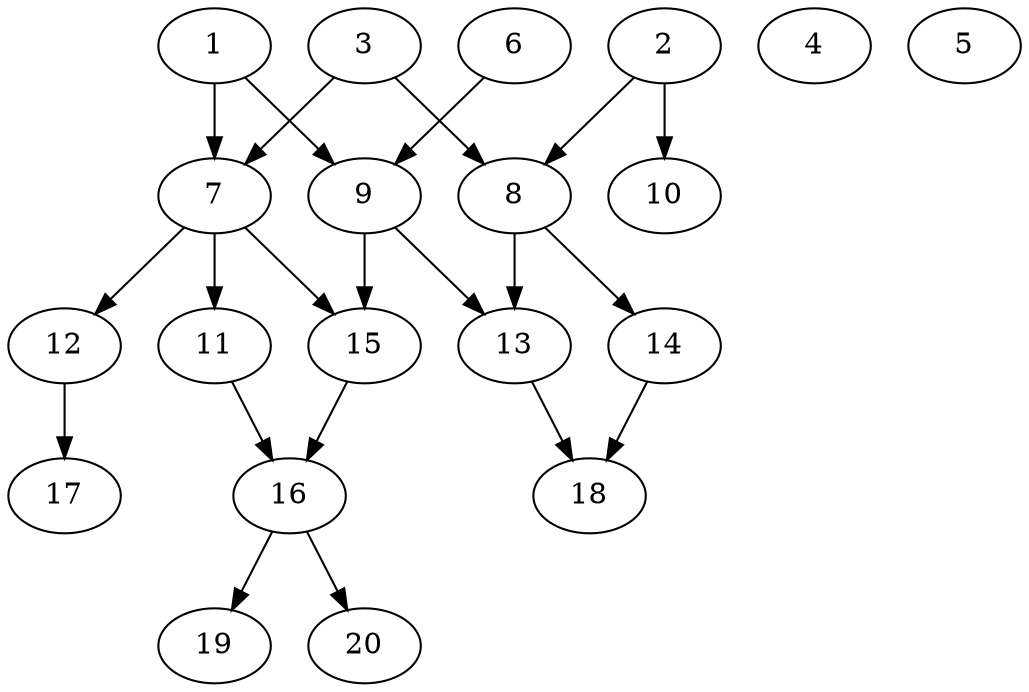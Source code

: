 // DAG automatically generated by daggen at Sat Jul 27 15:38:13 2019
// ./daggen --dot -n 20 --ccr 0.4 --fat 0.6 --regular 0.5 --density 0.4 --mindata 5242880 --maxdata 52428800 
digraph G {
  1 [size="117153280", alpha="0.09", expect_size="46861312"] 
  1 -> 7 [size ="46861312"]
  1 -> 9 [size ="46861312"]
  2 [size="41843200", alpha="0.07", expect_size="16737280"] 
  2 -> 8 [size ="16737280"]
  2 -> 10 [size ="16737280"]
  3 [size="45150720", alpha="0.03", expect_size="18060288"] 
  3 -> 7 [size ="18060288"]
  3 -> 8 [size ="18060288"]
  4 [size="110428160", alpha="0.04", expect_size="44171264"] 
  5 [size="55703040", alpha="0.03", expect_size="22281216"] 
  6 [size="102254080", alpha="0.02", expect_size="40901632"] 
  6 -> 9 [size ="40901632"]
  7 [size="106700800", alpha="0.05", expect_size="42680320"] 
  7 -> 11 [size ="42680320"]
  7 -> 12 [size ="42680320"]
  7 -> 15 [size ="42680320"]
  8 [size="37498880", alpha="0.15", expect_size="14999552"] 
  8 -> 13 [size ="14999552"]
  8 -> 14 [size ="14999552"]
  9 [size="107182080", alpha="0.07", expect_size="42872832"] 
  9 -> 13 [size ="42872832"]
  9 -> 15 [size ="42872832"]
  10 [size="127997440", alpha="0.09", expect_size="51198976"] 
  11 [size="55104000", alpha="0.16", expect_size="22041600"] 
  11 -> 16 [size ="22041600"]
  12 [size="109450240", alpha="0.05", expect_size="43780096"] 
  12 -> 17 [size ="43780096"]
  13 [size="34160640", alpha="0.12", expect_size="13664256"] 
  13 -> 18 [size ="13664256"]
  14 [size="53329920", alpha="0.17", expect_size="21331968"] 
  14 -> 18 [size ="21331968"]
  15 [size="76864000", alpha="0.16", expect_size="30745600"] 
  15 -> 16 [size ="30745600"]
  16 [size="95953920", alpha="0.08", expect_size="38381568"] 
  16 -> 19 [size ="38381568"]
  16 -> 20 [size ="38381568"]
  17 [size="110461440", alpha="0.18", expect_size="44184576"] 
  18 [size="21882880", alpha="0.02", expect_size="8753152"] 
  19 [size="111336960", alpha="0.01", expect_size="44534784"] 
  20 [size="34109440", alpha="0.08", expect_size="13643776"] 
}
